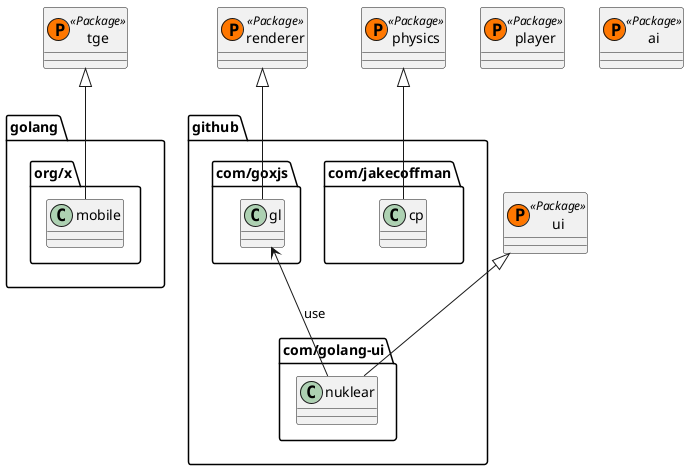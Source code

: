```plantuml
@startuml Mobile Implementation
class tge << (P,#FF7700) Package >>
tge <|-- "golang.org/x.mobile"

class renderer << (P,#FF7700) Package >>
renderer <|-- "github.com/goxjs.gl"

class ui << (P,#FF7700) Package >>
ui <|-- "github.com/golang-ui.nuklear"
"github.com/goxjs.gl" <-- "github.com/golang-ui.nuklear" : use

class physics << (P,#FF7700) Package >>
physics <|-- "github.com/jakecoffman.cp"

class player << (P,#FF7700) Package >>
class ai << (P,#FF7700) Package >>
@enduml
```